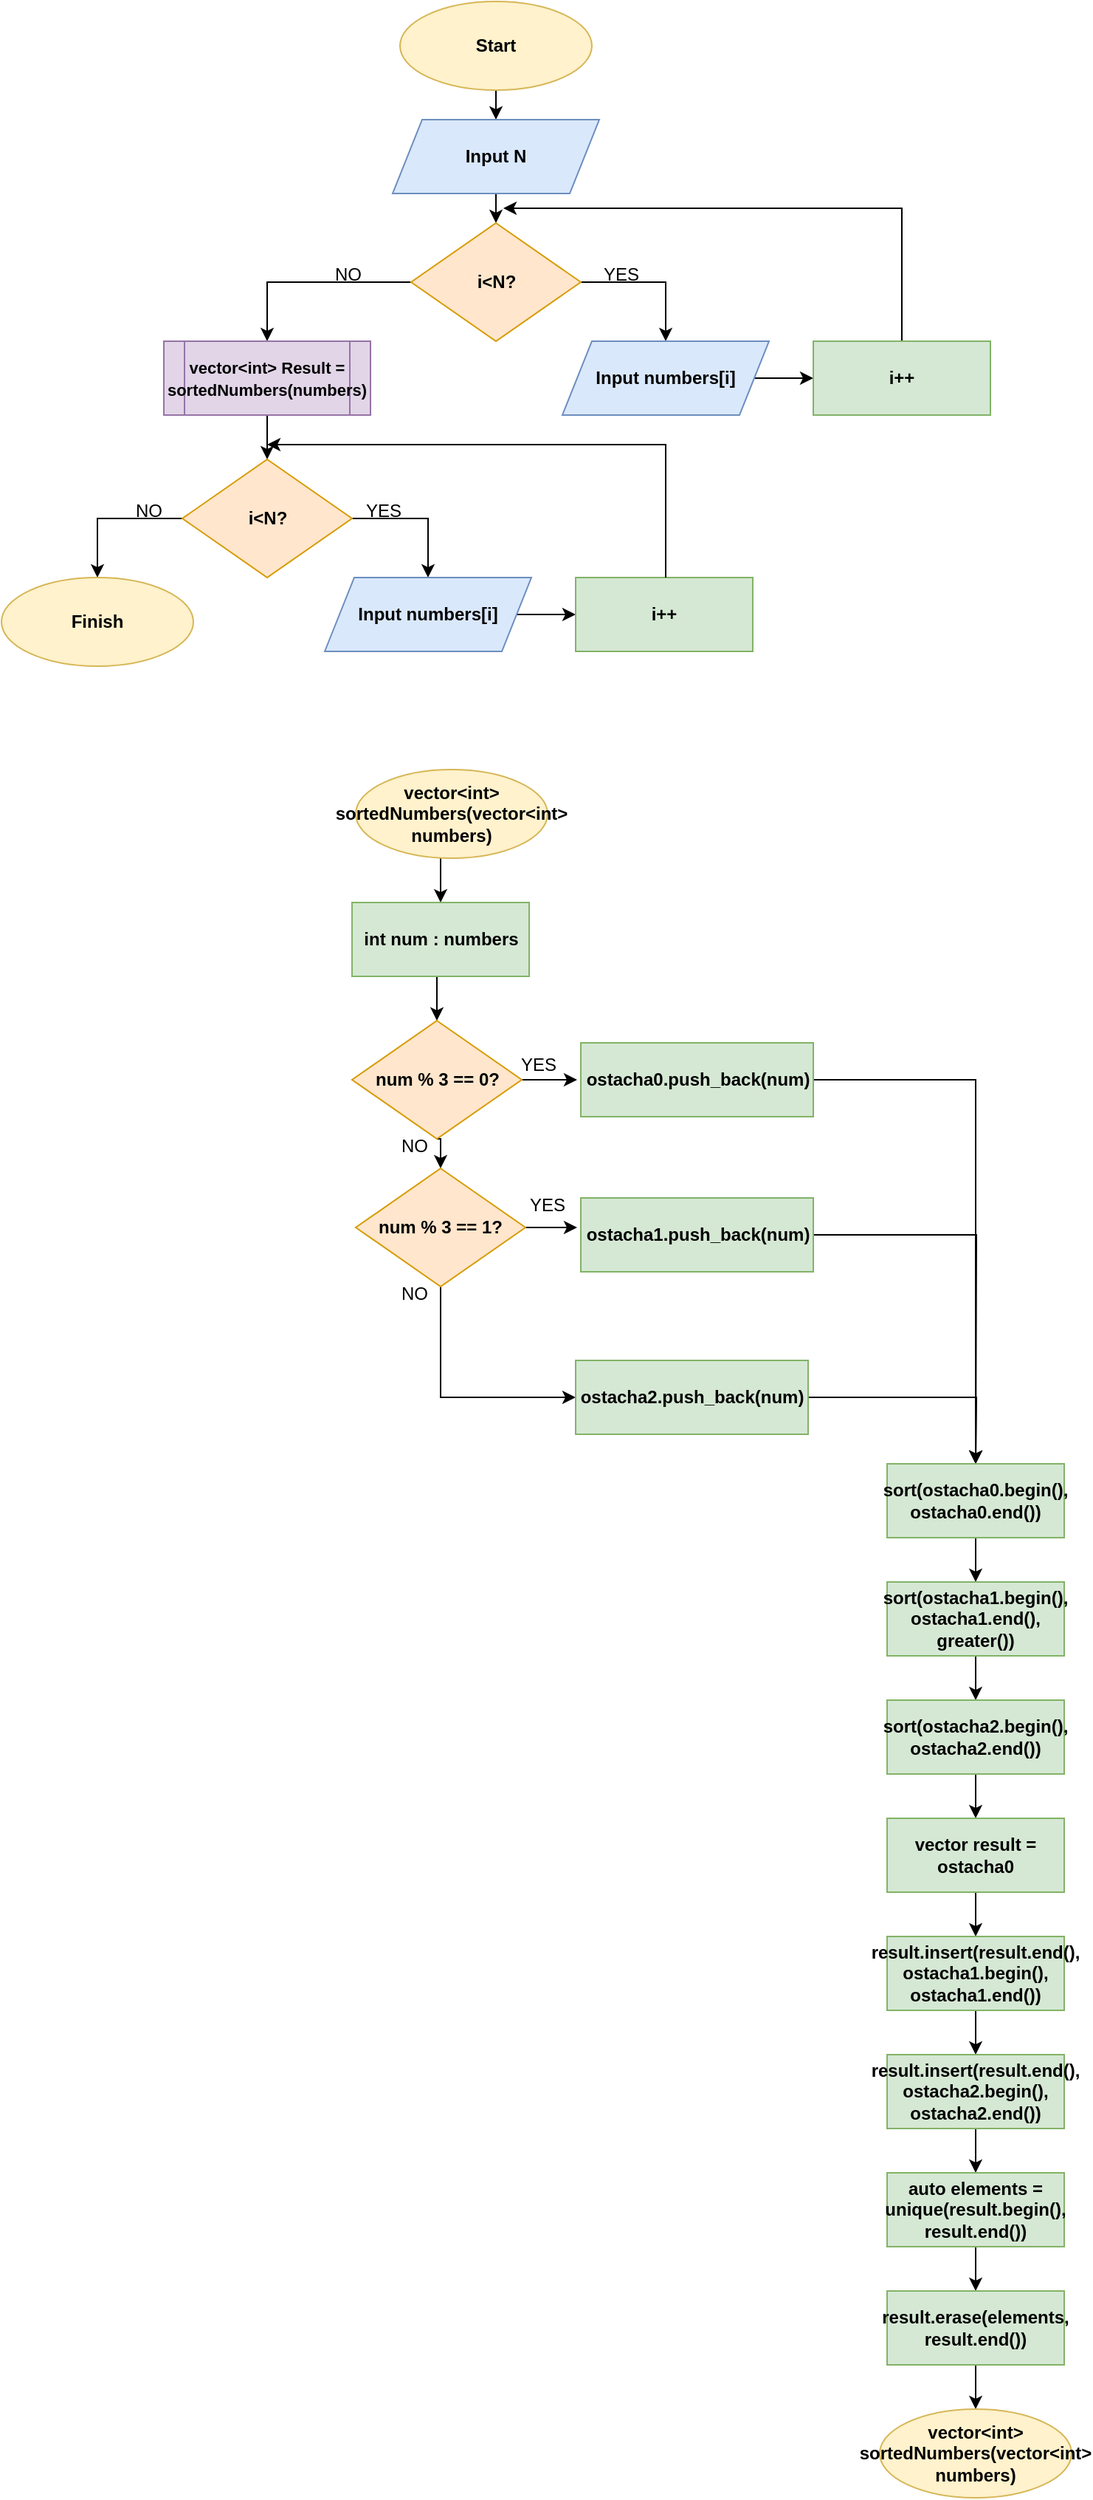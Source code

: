 <mxfile version="22.1.7" type="github">
  <diagram name="Сторінка-1" id="qO3rT81U_9Z_8zAuuo-b">
    <mxGraphModel dx="2724" dy="1064" grid="0" gridSize="10" guides="1" tooltips="1" connect="1" arrows="1" fold="1" page="1" pageScale="1" pageWidth="827" pageHeight="1169" math="0" shadow="0">
      <root>
        <mxCell id="0" />
        <mxCell id="1" parent="0" />
        <mxCell id="UqCWuO_ODy2JC3YevqKW-23" style="edgeStyle=orthogonalEdgeStyle;rounded=0;orthogonalLoop=1;jettySize=auto;html=1;" edge="1" parent="1" target="UqCWuO_ODy2JC3YevqKW-25">
          <mxGeometry relative="1" as="geometry">
            <mxPoint x="282" y="380" as="sourcePoint" />
            <Array as="points">
              <mxPoint x="339" y="380" />
            </Array>
          </mxGeometry>
        </mxCell>
        <mxCell id="UqCWuO_ODy2JC3YevqKW-7" style="edgeStyle=orthogonalEdgeStyle;rounded=0;orthogonalLoop=1;jettySize=auto;html=1;exitX=0.5;exitY=1;exitDx=0;exitDy=0;entryX=0.5;entryY=0;entryDx=0;entryDy=0;" edge="1" parent="1" source="UqCWuO_ODy2JC3YevqKW-1" target="UqCWuO_ODy2JC3YevqKW-2">
          <mxGeometry relative="1" as="geometry" />
        </mxCell>
        <mxCell id="UqCWuO_ODy2JC3YevqKW-1" value="&lt;b&gt;Start&lt;/b&gt;" style="ellipse;whiteSpace=wrap;html=1;fillColor=#fff2cc;strokeColor=#d6b656;" vertex="1" parent="1">
          <mxGeometry x="320" y="30" width="130" height="60" as="geometry" />
        </mxCell>
        <mxCell id="UqCWuO_ODy2JC3YevqKW-8" style="edgeStyle=orthogonalEdgeStyle;rounded=0;orthogonalLoop=1;jettySize=auto;html=1;exitX=0.5;exitY=1;exitDx=0;exitDy=0;entryX=0.5;entryY=0;entryDx=0;entryDy=0;" edge="1" parent="1" source="UqCWuO_ODy2JC3YevqKW-2" target="UqCWuO_ODy2JC3YevqKW-3">
          <mxGeometry relative="1" as="geometry" />
        </mxCell>
        <mxCell id="UqCWuO_ODy2JC3YevqKW-2" value="&lt;b&gt;Input N&lt;/b&gt;" style="shape=parallelogram;perimeter=parallelogramPerimeter;whiteSpace=wrap;html=1;fixedSize=1;fillColor=#dae8fc;strokeColor=#6c8ebf;" vertex="1" parent="1">
          <mxGeometry x="315" y="110" width="140" height="50" as="geometry" />
        </mxCell>
        <mxCell id="UqCWuO_ODy2JC3YevqKW-10" style="edgeStyle=orthogonalEdgeStyle;rounded=0;orthogonalLoop=1;jettySize=auto;html=1;" edge="1" parent="1" source="UqCWuO_ODy2JC3YevqKW-3" target="UqCWuO_ODy2JC3YevqKW-5">
          <mxGeometry relative="1" as="geometry">
            <Array as="points">
              <mxPoint x="500" y="220" />
            </Array>
          </mxGeometry>
        </mxCell>
        <mxCell id="UqCWuO_ODy2JC3YevqKW-15" style="edgeStyle=orthogonalEdgeStyle;rounded=0;orthogonalLoop=1;jettySize=auto;html=1;exitX=0;exitY=0.5;exitDx=0;exitDy=0;entryX=0.5;entryY=0;entryDx=0;entryDy=0;" edge="1" parent="1" source="UqCWuO_ODy2JC3YevqKW-3" target="UqCWuO_ODy2JC3YevqKW-13">
          <mxGeometry relative="1" as="geometry" />
        </mxCell>
        <mxCell id="UqCWuO_ODy2JC3YevqKW-3" value="&lt;b&gt;i&amp;lt;N?&lt;/b&gt;" style="rhombus;whiteSpace=wrap;html=1;fillColor=#ffe6cc;strokeColor=#d79b00;" vertex="1" parent="1">
          <mxGeometry x="327.5" y="180" width="115" height="80" as="geometry" />
        </mxCell>
        <mxCell id="UqCWuO_ODy2JC3YevqKW-11" style="edgeStyle=orthogonalEdgeStyle;rounded=0;orthogonalLoop=1;jettySize=auto;html=1;exitX=1;exitY=0.5;exitDx=0;exitDy=0;entryX=0;entryY=0.5;entryDx=0;entryDy=0;" edge="1" parent="1" source="UqCWuO_ODy2JC3YevqKW-5" target="UqCWuO_ODy2JC3YevqKW-6">
          <mxGeometry relative="1" as="geometry" />
        </mxCell>
        <mxCell id="UqCWuO_ODy2JC3YevqKW-5" value="&lt;b&gt;Input numbers[i]&lt;/b&gt;" style="shape=parallelogram;perimeter=parallelogramPerimeter;whiteSpace=wrap;html=1;fixedSize=1;fillColor=#dae8fc;strokeColor=#6c8ebf;" vertex="1" parent="1">
          <mxGeometry x="430" y="260" width="140" height="50" as="geometry" />
        </mxCell>
        <mxCell id="UqCWuO_ODy2JC3YevqKW-12" style="edgeStyle=orthogonalEdgeStyle;rounded=0;orthogonalLoop=1;jettySize=auto;html=1;exitX=0.5;exitY=0;exitDx=0;exitDy=0;" edge="1" parent="1" source="UqCWuO_ODy2JC3YevqKW-6">
          <mxGeometry relative="1" as="geometry">
            <mxPoint x="390" y="170" as="targetPoint" />
            <Array as="points">
              <mxPoint x="660" y="170" />
            </Array>
          </mxGeometry>
        </mxCell>
        <mxCell id="UqCWuO_ODy2JC3YevqKW-6" value="&lt;b&gt;i++&lt;/b&gt;" style="rounded=0;whiteSpace=wrap;html=1;fillColor=#d5e8d4;strokeColor=#82b366;" vertex="1" parent="1">
          <mxGeometry x="600" y="260" width="120" height="50" as="geometry" />
        </mxCell>
        <mxCell id="UqCWuO_ODy2JC3YevqKW-19" style="edgeStyle=orthogonalEdgeStyle;rounded=0;orthogonalLoop=1;jettySize=auto;html=1;exitX=0.5;exitY=1;exitDx=0;exitDy=0;entryX=0.5;entryY=0;entryDx=0;entryDy=0;" edge="1" parent="1" source="UqCWuO_ODy2JC3YevqKW-13" target="UqCWuO_ODy2JC3YevqKW-18">
          <mxGeometry relative="1" as="geometry" />
        </mxCell>
        <mxCell id="UqCWuO_ODy2JC3YevqKW-13" value="&lt;font style=&quot;font-size: 11px;&quot;&gt;&lt;b&gt;vector&amp;lt;int&amp;gt; Result = sortedNumbers(numbers)&lt;/b&gt;&lt;/font&gt;" style="shape=process;whiteSpace=wrap;html=1;backgroundOutline=1;fillColor=#e1d5e7;strokeColor=#9673a6;" vertex="1" parent="1">
          <mxGeometry x="160" y="260" width="140" height="50" as="geometry" />
        </mxCell>
        <mxCell id="UqCWuO_ODy2JC3YevqKW-16" value="YES" style="text;html=1;strokeColor=none;fillColor=none;align=center;verticalAlign=middle;whiteSpace=wrap;rounded=0;" vertex="1" parent="1">
          <mxGeometry x="440" y="200" width="60" height="30" as="geometry" />
        </mxCell>
        <mxCell id="UqCWuO_ODy2JC3YevqKW-17" value="NO" style="text;html=1;strokeColor=none;fillColor=none;align=center;verticalAlign=middle;whiteSpace=wrap;rounded=0;" vertex="1" parent="1">
          <mxGeometry x="255" y="200" width="60" height="30" as="geometry" />
        </mxCell>
        <mxCell id="UqCWuO_ODy2JC3YevqKW-21" style="edgeStyle=orthogonalEdgeStyle;rounded=0;orthogonalLoop=1;jettySize=auto;html=1;exitX=0;exitY=0.5;exitDx=0;exitDy=0;entryX=0.5;entryY=0;entryDx=0;entryDy=0;" edge="1" parent="1" source="UqCWuO_ODy2JC3YevqKW-18" target="UqCWuO_ODy2JC3YevqKW-20">
          <mxGeometry relative="1" as="geometry" />
        </mxCell>
        <mxCell id="UqCWuO_ODy2JC3YevqKW-18" value="&lt;b&gt;i&amp;lt;N?&lt;/b&gt;" style="rhombus;whiteSpace=wrap;html=1;fillColor=#ffe6cc;strokeColor=#d79b00;" vertex="1" parent="1">
          <mxGeometry x="172.5" y="340" width="115" height="80" as="geometry" />
        </mxCell>
        <mxCell id="UqCWuO_ODy2JC3YevqKW-20" value="&lt;b&gt;Finish&lt;/b&gt;" style="ellipse;whiteSpace=wrap;html=1;fillColor=#fff2cc;strokeColor=#d6b656;" vertex="1" parent="1">
          <mxGeometry x="50" y="420" width="130" height="60" as="geometry" />
        </mxCell>
        <mxCell id="UqCWuO_ODy2JC3YevqKW-22" value="NO" style="text;html=1;strokeColor=none;fillColor=none;align=center;verticalAlign=middle;whiteSpace=wrap;rounded=0;" vertex="1" parent="1">
          <mxGeometry x="120" y="360" width="60" height="30" as="geometry" />
        </mxCell>
        <mxCell id="UqCWuO_ODy2JC3YevqKW-24" style="edgeStyle=orthogonalEdgeStyle;rounded=0;orthogonalLoop=1;jettySize=auto;html=1;exitX=1;exitY=0.5;exitDx=0;exitDy=0;entryX=0;entryY=0.5;entryDx=0;entryDy=0;" edge="1" parent="1" source="UqCWuO_ODy2JC3YevqKW-25" target="UqCWuO_ODy2JC3YevqKW-26">
          <mxGeometry relative="1" as="geometry" />
        </mxCell>
        <mxCell id="UqCWuO_ODy2JC3YevqKW-25" value="&lt;b&gt;Input numbers[i]&lt;/b&gt;" style="shape=parallelogram;perimeter=parallelogramPerimeter;whiteSpace=wrap;html=1;fixedSize=1;fillColor=#dae8fc;strokeColor=#6c8ebf;" vertex="1" parent="1">
          <mxGeometry x="269" y="420" width="140" height="50" as="geometry" />
        </mxCell>
        <mxCell id="UqCWuO_ODy2JC3YevqKW-26" value="&lt;b&gt;i++&lt;/b&gt;" style="rounded=0;whiteSpace=wrap;html=1;fillColor=#d5e8d4;strokeColor=#82b366;" vertex="1" parent="1">
          <mxGeometry x="439" y="420" width="120" height="50" as="geometry" />
        </mxCell>
        <mxCell id="UqCWuO_ODy2JC3YevqKW-27" value="YES" style="text;html=1;strokeColor=none;fillColor=none;align=center;verticalAlign=middle;whiteSpace=wrap;rounded=0;" vertex="1" parent="1">
          <mxGeometry x="279" y="360" width="60" height="30" as="geometry" />
        </mxCell>
        <mxCell id="UqCWuO_ODy2JC3YevqKW-28" style="edgeStyle=orthogonalEdgeStyle;rounded=0;orthogonalLoop=1;jettySize=auto;html=1;exitX=0.5;exitY=0;exitDx=0;exitDy=0;" edge="1" parent="1">
          <mxGeometry relative="1" as="geometry">
            <mxPoint x="230" y="330" as="targetPoint" />
            <mxPoint x="500" y="420" as="sourcePoint" />
            <Array as="points">
              <mxPoint x="500" y="330" />
            </Array>
          </mxGeometry>
        </mxCell>
        <mxCell id="UqCWuO_ODy2JC3YevqKW-35" style="edgeStyle=orthogonalEdgeStyle;rounded=0;orthogonalLoop=1;jettySize=auto;html=1;exitX=0.5;exitY=1;exitDx=0;exitDy=0;entryX=0.5;entryY=0;entryDx=0;entryDy=0;" edge="1" parent="1" target="UqCWuO_ODy2JC3YevqKW-32">
          <mxGeometry relative="1" as="geometry">
            <mxPoint x="347.5" y="610" as="sourcePoint" />
          </mxGeometry>
        </mxCell>
        <mxCell id="UqCWuO_ODy2JC3YevqKW-36" style="edgeStyle=orthogonalEdgeStyle;rounded=0;orthogonalLoop=1;jettySize=auto;html=1;exitX=0.5;exitY=1;exitDx=0;exitDy=0;entryX=0.5;entryY=0;entryDx=0;entryDy=0;" edge="1" parent="1" source="UqCWuO_ODy2JC3YevqKW-32" target="UqCWuO_ODy2JC3YevqKW-34">
          <mxGeometry relative="1" as="geometry" />
        </mxCell>
        <mxCell id="UqCWuO_ODy2JC3YevqKW-32" value="&lt;b&gt;int num : numbers&lt;/b&gt;" style="rounded=0;whiteSpace=wrap;html=1;fillColor=#d5e8d4;strokeColor=#82b366;" vertex="1" parent="1">
          <mxGeometry x="287.5" y="640" width="120" height="50" as="geometry" />
        </mxCell>
        <mxCell id="UqCWuO_ODy2JC3YevqKW-43" style="edgeStyle=orthogonalEdgeStyle;rounded=0;orthogonalLoop=1;jettySize=auto;html=1;exitX=1;exitY=0.5;exitDx=0;exitDy=0;" edge="1" parent="1" source="UqCWuO_ODy2JC3YevqKW-34">
          <mxGeometry relative="1" as="geometry">
            <mxPoint x="440" y="759.882" as="targetPoint" />
          </mxGeometry>
        </mxCell>
        <mxCell id="UqCWuO_ODy2JC3YevqKW-44" style="edgeStyle=orthogonalEdgeStyle;rounded=0;orthogonalLoop=1;jettySize=auto;html=1;exitX=0.5;exitY=1;exitDx=0;exitDy=0;entryX=0.5;entryY=0;entryDx=0;entryDy=0;" edge="1" parent="1" source="UqCWuO_ODy2JC3YevqKW-34" target="UqCWuO_ODy2JC3YevqKW-37">
          <mxGeometry relative="1" as="geometry" />
        </mxCell>
        <mxCell id="UqCWuO_ODy2JC3YevqKW-34" value="&lt;b&gt;num % 3 == 0?&lt;/b&gt;" style="rhombus;whiteSpace=wrap;html=1;fillColor=#ffe6cc;strokeColor=#d79b00;" vertex="1" parent="1">
          <mxGeometry x="287.5" y="720" width="115" height="80" as="geometry" />
        </mxCell>
        <mxCell id="UqCWuO_ODy2JC3YevqKW-45" style="edgeStyle=orthogonalEdgeStyle;rounded=0;orthogonalLoop=1;jettySize=auto;html=1;exitX=1;exitY=0.5;exitDx=0;exitDy=0;" edge="1" parent="1" source="UqCWuO_ODy2JC3YevqKW-37">
          <mxGeometry relative="1" as="geometry">
            <mxPoint x="440" y="859.882" as="targetPoint" />
          </mxGeometry>
        </mxCell>
        <mxCell id="UqCWuO_ODy2JC3YevqKW-46" style="edgeStyle=orthogonalEdgeStyle;rounded=0;orthogonalLoop=1;jettySize=auto;html=1;exitX=0.5;exitY=1;exitDx=0;exitDy=0;entryX=0;entryY=0.5;entryDx=0;entryDy=0;" edge="1" parent="1" source="UqCWuO_ODy2JC3YevqKW-37" target="UqCWuO_ODy2JC3YevqKW-42">
          <mxGeometry relative="1" as="geometry" />
        </mxCell>
        <mxCell id="UqCWuO_ODy2JC3YevqKW-37" value="&lt;b&gt;num % 3 == 1?&lt;/b&gt;" style="rhombus;whiteSpace=wrap;html=1;fillColor=#ffe6cc;strokeColor=#d79b00;" vertex="1" parent="1">
          <mxGeometry x="290" y="820" width="115" height="80" as="geometry" />
        </mxCell>
        <mxCell id="UqCWuO_ODy2JC3YevqKW-48" style="edgeStyle=orthogonalEdgeStyle;rounded=0;orthogonalLoop=1;jettySize=auto;html=1;exitX=1;exitY=0.5;exitDx=0;exitDy=0;" edge="1" parent="1" source="UqCWuO_ODy2JC3YevqKW-40" target="UqCWuO_ODy2JC3YevqKW-47">
          <mxGeometry relative="1" as="geometry" />
        </mxCell>
        <mxCell id="UqCWuO_ODy2JC3YevqKW-40" value="&lt;b&gt;ostacha0.push_back(num)&lt;/b&gt;" style="rounded=0;whiteSpace=wrap;html=1;fillColor=#d5e8d4;strokeColor=#82b366;" vertex="1" parent="1">
          <mxGeometry x="442.5" y="735" width="157.5" height="50" as="geometry" />
        </mxCell>
        <mxCell id="UqCWuO_ODy2JC3YevqKW-49" style="edgeStyle=orthogonalEdgeStyle;rounded=0;orthogonalLoop=1;jettySize=auto;html=1;exitX=1;exitY=0.5;exitDx=0;exitDy=0;" edge="1" parent="1" source="UqCWuO_ODy2JC3YevqKW-41">
          <mxGeometry relative="1" as="geometry">
            <mxPoint x="710" y="1020" as="targetPoint" />
          </mxGeometry>
        </mxCell>
        <mxCell id="UqCWuO_ODy2JC3YevqKW-41" value="&lt;b&gt;ostacha1.push_back(num)&lt;/b&gt;" style="rounded=0;whiteSpace=wrap;html=1;fillColor=#d5e8d4;strokeColor=#82b366;" vertex="1" parent="1">
          <mxGeometry x="442.5" y="840" width="157.5" height="50" as="geometry" />
        </mxCell>
        <mxCell id="UqCWuO_ODy2JC3YevqKW-50" style="edgeStyle=orthogonalEdgeStyle;rounded=0;orthogonalLoop=1;jettySize=auto;html=1;exitX=1;exitY=0.5;exitDx=0;exitDy=0;" edge="1" parent="1" source="UqCWuO_ODy2JC3YevqKW-42">
          <mxGeometry relative="1" as="geometry">
            <mxPoint x="710" y="1020" as="targetPoint" />
          </mxGeometry>
        </mxCell>
        <mxCell id="UqCWuO_ODy2JC3YevqKW-42" value="&lt;b&gt;ostacha2.push_back(num)&lt;/b&gt;" style="rounded=0;whiteSpace=wrap;html=1;fillColor=#d5e8d4;strokeColor=#82b366;" vertex="1" parent="1">
          <mxGeometry x="439" y="950" width="157.5" height="50" as="geometry" />
        </mxCell>
        <mxCell id="UqCWuO_ODy2JC3YevqKW-63" style="edgeStyle=orthogonalEdgeStyle;rounded=0;orthogonalLoop=1;jettySize=auto;html=1;exitX=0.5;exitY=1;exitDx=0;exitDy=0;entryX=0.5;entryY=0;entryDx=0;entryDy=0;" edge="1" parent="1" source="UqCWuO_ODy2JC3YevqKW-47" target="UqCWuO_ODy2JC3YevqKW-52">
          <mxGeometry relative="1" as="geometry" />
        </mxCell>
        <mxCell id="UqCWuO_ODy2JC3YevqKW-47" value="&lt;b&gt;sort(ostacha0.begin(), ostacha0.end())&lt;/b&gt;" style="rounded=0;whiteSpace=wrap;html=1;fillColor=#d5e8d4;strokeColor=#82b366;" vertex="1" parent="1">
          <mxGeometry x="650" y="1020" width="120" height="50" as="geometry" />
        </mxCell>
        <mxCell id="UqCWuO_ODy2JC3YevqKW-64" style="edgeStyle=orthogonalEdgeStyle;rounded=0;orthogonalLoop=1;jettySize=auto;html=1;exitX=0.5;exitY=1;exitDx=0;exitDy=0;entryX=0.5;entryY=0;entryDx=0;entryDy=0;" edge="1" parent="1" source="UqCWuO_ODy2JC3YevqKW-52" target="UqCWuO_ODy2JC3YevqKW-53">
          <mxGeometry relative="1" as="geometry" />
        </mxCell>
        <mxCell id="UqCWuO_ODy2JC3YevqKW-52" value="&lt;b&gt;sort(ostacha1.begin(), ostacha1.end(), greater())&lt;/b&gt;" style="rounded=0;whiteSpace=wrap;html=1;fillColor=#d5e8d4;strokeColor=#82b366;" vertex="1" parent="1">
          <mxGeometry x="650" y="1100" width="120" height="50" as="geometry" />
        </mxCell>
        <mxCell id="UqCWuO_ODy2JC3YevqKW-65" style="edgeStyle=orthogonalEdgeStyle;rounded=0;orthogonalLoop=1;jettySize=auto;html=1;exitX=0.5;exitY=1;exitDx=0;exitDy=0;entryX=0.5;entryY=0;entryDx=0;entryDy=0;" edge="1" parent="1" source="UqCWuO_ODy2JC3YevqKW-53" target="UqCWuO_ODy2JC3YevqKW-55">
          <mxGeometry relative="1" as="geometry" />
        </mxCell>
        <mxCell id="UqCWuO_ODy2JC3YevqKW-53" value="&lt;b&gt;sort(ostacha2.begin(), ostacha2.end())&lt;/b&gt;" style="rounded=0;whiteSpace=wrap;html=1;fillColor=#d5e8d4;strokeColor=#82b366;" vertex="1" parent="1">
          <mxGeometry x="650" y="1180" width="120" height="50" as="geometry" />
        </mxCell>
        <mxCell id="UqCWuO_ODy2JC3YevqKW-66" style="edgeStyle=orthogonalEdgeStyle;rounded=0;orthogonalLoop=1;jettySize=auto;html=1;exitX=0.5;exitY=1;exitDx=0;exitDy=0;entryX=0.5;entryY=0;entryDx=0;entryDy=0;" edge="1" parent="1" source="UqCWuO_ODy2JC3YevqKW-55" target="UqCWuO_ODy2JC3YevqKW-56">
          <mxGeometry relative="1" as="geometry" />
        </mxCell>
        <mxCell id="UqCWuO_ODy2JC3YevqKW-55" value="&lt;b&gt;vector result = ostacha0&lt;/b&gt;" style="rounded=0;whiteSpace=wrap;html=1;fillColor=#d5e8d4;strokeColor=#82b366;" vertex="1" parent="1">
          <mxGeometry x="650" y="1260" width="120" height="50" as="geometry" />
        </mxCell>
        <mxCell id="UqCWuO_ODy2JC3YevqKW-67" style="edgeStyle=orthogonalEdgeStyle;rounded=0;orthogonalLoop=1;jettySize=auto;html=1;exitX=0.5;exitY=1;exitDx=0;exitDy=0;entryX=0.5;entryY=0;entryDx=0;entryDy=0;" edge="1" parent="1" source="UqCWuO_ODy2JC3YevqKW-56" target="UqCWuO_ODy2JC3YevqKW-57">
          <mxGeometry relative="1" as="geometry" />
        </mxCell>
        <mxCell id="UqCWuO_ODy2JC3YevqKW-56" value="&lt;b&gt;result.insert(result.end(), ostacha1.begin(), ostacha1.end())&lt;/b&gt;" style="rounded=0;whiteSpace=wrap;html=1;fillColor=#d5e8d4;strokeColor=#82b366;" vertex="1" parent="1">
          <mxGeometry x="650" y="1340" width="120" height="50" as="geometry" />
        </mxCell>
        <mxCell id="UqCWuO_ODy2JC3YevqKW-68" style="edgeStyle=orthogonalEdgeStyle;rounded=0;orthogonalLoop=1;jettySize=auto;html=1;exitX=0.5;exitY=1;exitDx=0;exitDy=0;entryX=0.5;entryY=0;entryDx=0;entryDy=0;" edge="1" parent="1" source="UqCWuO_ODy2JC3YevqKW-57" target="UqCWuO_ODy2JC3YevqKW-58">
          <mxGeometry relative="1" as="geometry" />
        </mxCell>
        <mxCell id="UqCWuO_ODy2JC3YevqKW-57" value="&lt;b&gt;result.insert(result.end(), ostacha2.begin(), ostacha2.end())&lt;/b&gt;" style="rounded=0;whiteSpace=wrap;html=1;fillColor=#d5e8d4;strokeColor=#82b366;" vertex="1" parent="1">
          <mxGeometry x="650" y="1420" width="120" height="50" as="geometry" />
        </mxCell>
        <mxCell id="UqCWuO_ODy2JC3YevqKW-69" style="edgeStyle=orthogonalEdgeStyle;rounded=0;orthogonalLoop=1;jettySize=auto;html=1;exitX=0.5;exitY=1;exitDx=0;exitDy=0;entryX=0.5;entryY=0;entryDx=0;entryDy=0;" edge="1" parent="1" source="UqCWuO_ODy2JC3YevqKW-58" target="UqCWuO_ODy2JC3YevqKW-59">
          <mxGeometry relative="1" as="geometry" />
        </mxCell>
        <mxCell id="UqCWuO_ODy2JC3YevqKW-58" value="&lt;b&gt;auto elements = unique(result.begin(), result.end())&lt;/b&gt;" style="rounded=0;whiteSpace=wrap;html=1;fillColor=#d5e8d4;strokeColor=#82b366;" vertex="1" parent="1">
          <mxGeometry x="650" y="1500" width="120" height="50" as="geometry" />
        </mxCell>
        <mxCell id="UqCWuO_ODy2JC3YevqKW-70" style="edgeStyle=orthogonalEdgeStyle;rounded=0;orthogonalLoop=1;jettySize=auto;html=1;exitX=0.5;exitY=1;exitDx=0;exitDy=0;entryX=0.5;entryY=0;entryDx=0;entryDy=0;" edge="1" parent="1" source="UqCWuO_ODy2JC3YevqKW-59" target="UqCWuO_ODy2JC3YevqKW-62">
          <mxGeometry relative="1" as="geometry" />
        </mxCell>
        <mxCell id="UqCWuO_ODy2JC3YevqKW-59" value="&lt;b&gt;result.erase(elements, result.end())&lt;/b&gt;" style="rounded=0;whiteSpace=wrap;html=1;fillColor=#d5e8d4;strokeColor=#82b366;" vertex="1" parent="1">
          <mxGeometry x="650" y="1580" width="120" height="50" as="geometry" />
        </mxCell>
        <mxCell id="UqCWuO_ODy2JC3YevqKW-60" value="&lt;b style=&quot;border-color: var(--border-color);&quot;&gt;vector&amp;lt;int&amp;gt; sortedNumbers(vector&amp;lt;int&amp;gt; numbers)&lt;/b&gt;" style="ellipse;whiteSpace=wrap;html=1;fillColor=#fff2cc;strokeColor=#d6b656;" vertex="1" parent="1">
          <mxGeometry x="290" y="550" width="130" height="60" as="geometry" />
        </mxCell>
        <mxCell id="UqCWuO_ODy2JC3YevqKW-62" value="&lt;b style=&quot;border-color: var(--border-color);&quot;&gt;vector&amp;lt;int&amp;gt; sortedNumbers(vector&amp;lt;int&amp;gt; numbers)&lt;/b&gt;" style="ellipse;whiteSpace=wrap;html=1;fillColor=#fff2cc;strokeColor=#d6b656;" vertex="1" parent="1">
          <mxGeometry x="645" y="1660" width="130" height="60" as="geometry" />
        </mxCell>
        <mxCell id="UqCWuO_ODy2JC3YevqKW-71" value="YES" style="text;html=1;strokeColor=none;fillColor=none;align=center;verticalAlign=middle;whiteSpace=wrap;rounded=0;" vertex="1" parent="1">
          <mxGeometry x="384" y="735" width="60" height="30" as="geometry" />
        </mxCell>
        <mxCell id="UqCWuO_ODy2JC3YevqKW-72" value="YES" style="text;html=1;strokeColor=none;fillColor=none;align=center;verticalAlign=middle;whiteSpace=wrap;rounded=0;" vertex="1" parent="1">
          <mxGeometry x="390" y="830" width="60" height="30" as="geometry" />
        </mxCell>
        <mxCell id="UqCWuO_ODy2JC3YevqKW-73" value="NO" style="text;html=1;strokeColor=none;fillColor=none;align=center;verticalAlign=middle;whiteSpace=wrap;rounded=0;" vertex="1" parent="1">
          <mxGeometry x="300" y="790" width="60" height="30" as="geometry" />
        </mxCell>
        <mxCell id="UqCWuO_ODy2JC3YevqKW-74" value="NO" style="text;html=1;strokeColor=none;fillColor=none;align=center;verticalAlign=middle;whiteSpace=wrap;rounded=0;" vertex="1" parent="1">
          <mxGeometry x="300" y="890" width="60" height="30" as="geometry" />
        </mxCell>
      </root>
    </mxGraphModel>
  </diagram>
</mxfile>

